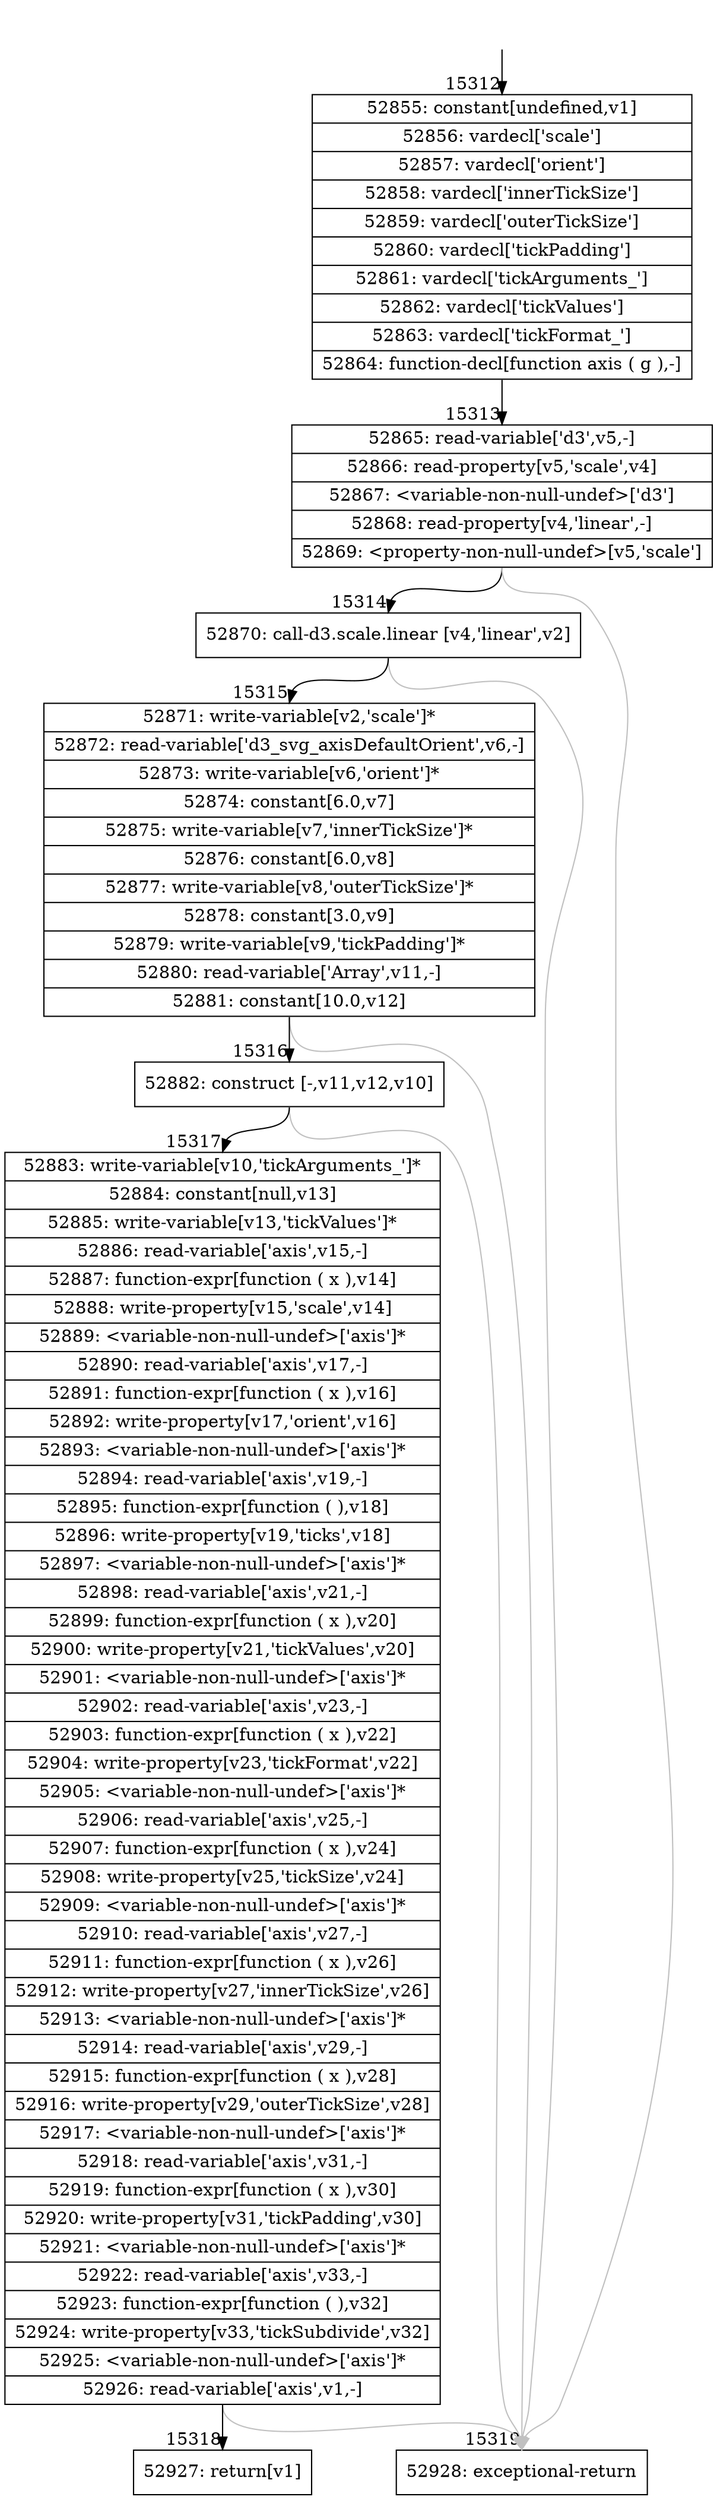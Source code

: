 digraph {
rankdir="TD"
BB_entry1412[shape=none,label=""];
BB_entry1412 -> BB15312 [tailport=s, headport=n, headlabel="    15312"]
BB15312 [shape=record label="{52855: constant[undefined,v1]|52856: vardecl['scale']|52857: vardecl['orient']|52858: vardecl['innerTickSize']|52859: vardecl['outerTickSize']|52860: vardecl['tickPadding']|52861: vardecl['tickArguments_']|52862: vardecl['tickValues']|52863: vardecl['tickFormat_']|52864: function-decl[function axis ( g ),-]}" ] 
BB15312 -> BB15313 [tailport=s, headport=n, headlabel="      15313"]
BB15313 [shape=record label="{52865: read-variable['d3',v5,-]|52866: read-property[v5,'scale',v4]|52867: \<variable-non-null-undef\>['d3']|52868: read-property[v4,'linear',-]|52869: \<property-non-null-undef\>[v5,'scale']}" ] 
BB15313 -> BB15314 [tailport=s, headport=n, headlabel="      15314"]
BB15313 -> BB15319 [tailport=s, headport=n, color=gray, headlabel="      15319"]
BB15314 [shape=record label="{52870: call-d3.scale.linear [v4,'linear',v2]}" ] 
BB15314 -> BB15315 [tailport=s, headport=n, headlabel="      15315"]
BB15314 -> BB15319 [tailport=s, headport=n, color=gray]
BB15315 [shape=record label="{52871: write-variable[v2,'scale']*|52872: read-variable['d3_svg_axisDefaultOrient',v6,-]|52873: write-variable[v6,'orient']*|52874: constant[6.0,v7]|52875: write-variable[v7,'innerTickSize']*|52876: constant[6.0,v8]|52877: write-variable[v8,'outerTickSize']*|52878: constant[3.0,v9]|52879: write-variable[v9,'tickPadding']*|52880: read-variable['Array',v11,-]|52881: constant[10.0,v12]}" ] 
BB15315 -> BB15316 [tailport=s, headport=n, headlabel="      15316"]
BB15315 -> BB15319 [tailport=s, headport=n, color=gray]
BB15316 [shape=record label="{52882: construct [-,v11,v12,v10]}" ] 
BB15316 -> BB15317 [tailport=s, headport=n, headlabel="      15317"]
BB15316 -> BB15319 [tailport=s, headport=n, color=gray]
BB15317 [shape=record label="{52883: write-variable[v10,'tickArguments_']*|52884: constant[null,v13]|52885: write-variable[v13,'tickValues']*|52886: read-variable['axis',v15,-]|52887: function-expr[function ( x ),v14]|52888: write-property[v15,'scale',v14]|52889: \<variable-non-null-undef\>['axis']*|52890: read-variable['axis',v17,-]|52891: function-expr[function ( x ),v16]|52892: write-property[v17,'orient',v16]|52893: \<variable-non-null-undef\>['axis']*|52894: read-variable['axis',v19,-]|52895: function-expr[function ( ),v18]|52896: write-property[v19,'ticks',v18]|52897: \<variable-non-null-undef\>['axis']*|52898: read-variable['axis',v21,-]|52899: function-expr[function ( x ),v20]|52900: write-property[v21,'tickValues',v20]|52901: \<variable-non-null-undef\>['axis']*|52902: read-variable['axis',v23,-]|52903: function-expr[function ( x ),v22]|52904: write-property[v23,'tickFormat',v22]|52905: \<variable-non-null-undef\>['axis']*|52906: read-variable['axis',v25,-]|52907: function-expr[function ( x ),v24]|52908: write-property[v25,'tickSize',v24]|52909: \<variable-non-null-undef\>['axis']*|52910: read-variable['axis',v27,-]|52911: function-expr[function ( x ),v26]|52912: write-property[v27,'innerTickSize',v26]|52913: \<variable-non-null-undef\>['axis']*|52914: read-variable['axis',v29,-]|52915: function-expr[function ( x ),v28]|52916: write-property[v29,'outerTickSize',v28]|52917: \<variable-non-null-undef\>['axis']*|52918: read-variable['axis',v31,-]|52919: function-expr[function ( x ),v30]|52920: write-property[v31,'tickPadding',v30]|52921: \<variable-non-null-undef\>['axis']*|52922: read-variable['axis',v33,-]|52923: function-expr[function ( ),v32]|52924: write-property[v33,'tickSubdivide',v32]|52925: \<variable-non-null-undef\>['axis']*|52926: read-variable['axis',v1,-]}" ] 
BB15317 -> BB15318 [tailport=s, headport=n, headlabel="      15318"]
BB15317 -> BB15319 [tailport=s, headport=n, color=gray]
BB15318 [shape=record label="{52927: return[v1]}" ] 
BB15319 [shape=record label="{52928: exceptional-return}" ] 
//#$~ 9018
}
